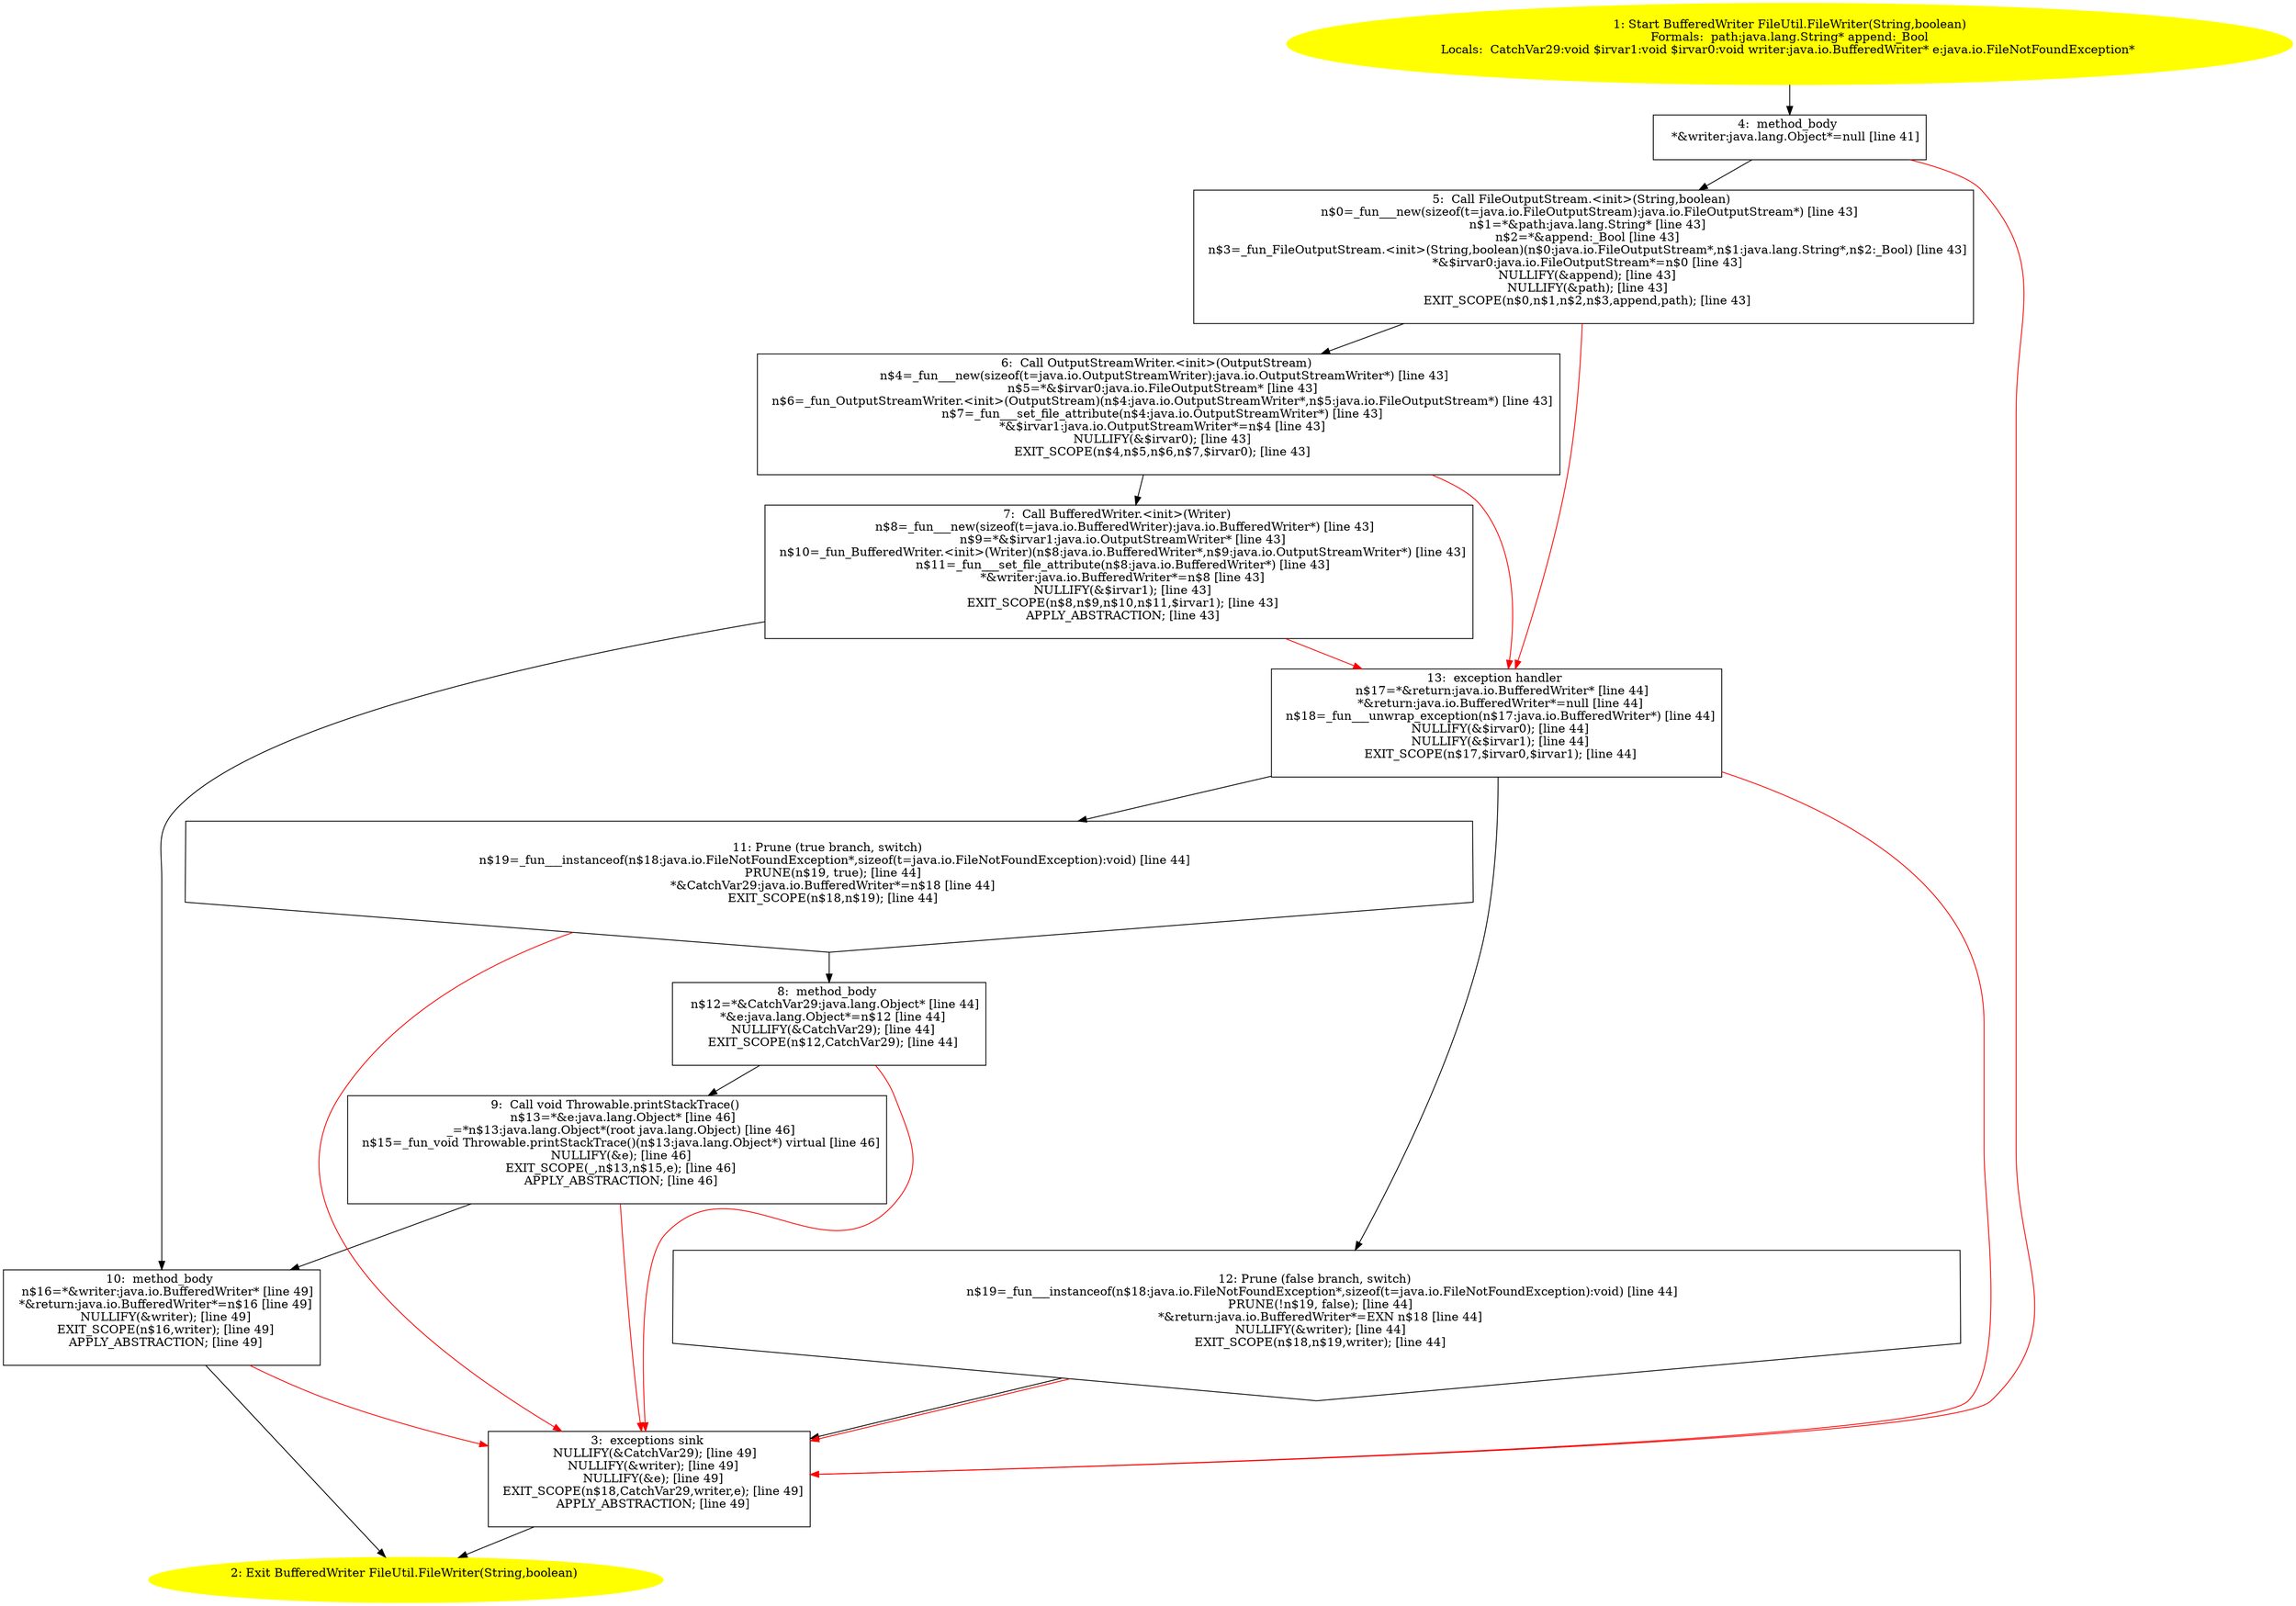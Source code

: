 /* @generated */
digraph cfg {
"com.dulishuo.util.FileUtil.FileWriter(java.lang.String,boolean):java.io.BufferedWriter.d40e7a782381759fe223ed270750925a_1" [label="1: Start BufferedWriter FileUtil.FileWriter(String,boolean)\nFormals:  path:java.lang.String* append:_Bool\nLocals:  CatchVar29:void $irvar1:void $irvar0:void writer:java.io.BufferedWriter* e:java.io.FileNotFoundException* \n  " color=yellow style=filled]
	

	 "com.dulishuo.util.FileUtil.FileWriter(java.lang.String,boolean):java.io.BufferedWriter.d40e7a782381759fe223ed270750925a_1" -> "com.dulishuo.util.FileUtil.FileWriter(java.lang.String,boolean):java.io.BufferedWriter.d40e7a782381759fe223ed270750925a_4" ;
"com.dulishuo.util.FileUtil.FileWriter(java.lang.String,boolean):java.io.BufferedWriter.d40e7a782381759fe223ed270750925a_2" [label="2: Exit BufferedWriter FileUtil.FileWriter(String,boolean) \n  " color=yellow style=filled]
	

"com.dulishuo.util.FileUtil.FileWriter(java.lang.String,boolean):java.io.BufferedWriter.d40e7a782381759fe223ed270750925a_3" [label="3:  exceptions sink \n   NULLIFY(&CatchVar29); [line 49]\n  NULLIFY(&writer); [line 49]\n  NULLIFY(&e); [line 49]\n  EXIT_SCOPE(n$18,CatchVar29,writer,e); [line 49]\n  APPLY_ABSTRACTION; [line 49]\n " shape="box"]
	

	 "com.dulishuo.util.FileUtil.FileWriter(java.lang.String,boolean):java.io.BufferedWriter.d40e7a782381759fe223ed270750925a_3" -> "com.dulishuo.util.FileUtil.FileWriter(java.lang.String,boolean):java.io.BufferedWriter.d40e7a782381759fe223ed270750925a_2" ;
"com.dulishuo.util.FileUtil.FileWriter(java.lang.String,boolean):java.io.BufferedWriter.d40e7a782381759fe223ed270750925a_4" [label="4:  method_body \n   *&writer:java.lang.Object*=null [line 41]\n " shape="box"]
	

	 "com.dulishuo.util.FileUtil.FileWriter(java.lang.String,boolean):java.io.BufferedWriter.d40e7a782381759fe223ed270750925a_4" -> "com.dulishuo.util.FileUtil.FileWriter(java.lang.String,boolean):java.io.BufferedWriter.d40e7a782381759fe223ed270750925a_5" ;
	 "com.dulishuo.util.FileUtil.FileWriter(java.lang.String,boolean):java.io.BufferedWriter.d40e7a782381759fe223ed270750925a_4" -> "com.dulishuo.util.FileUtil.FileWriter(java.lang.String,boolean):java.io.BufferedWriter.d40e7a782381759fe223ed270750925a_3" [color="red" ];
"com.dulishuo.util.FileUtil.FileWriter(java.lang.String,boolean):java.io.BufferedWriter.d40e7a782381759fe223ed270750925a_5" [label="5:  Call FileOutputStream.<init>(String,boolean) \n   n$0=_fun___new(sizeof(t=java.io.FileOutputStream):java.io.FileOutputStream*) [line 43]\n  n$1=*&path:java.lang.String* [line 43]\n  n$2=*&append:_Bool [line 43]\n  n$3=_fun_FileOutputStream.<init>(String,boolean)(n$0:java.io.FileOutputStream*,n$1:java.lang.String*,n$2:_Bool) [line 43]\n  *&$irvar0:java.io.FileOutputStream*=n$0 [line 43]\n  NULLIFY(&append); [line 43]\n  NULLIFY(&path); [line 43]\n  EXIT_SCOPE(n$0,n$1,n$2,n$3,append,path); [line 43]\n " shape="box"]
	

	 "com.dulishuo.util.FileUtil.FileWriter(java.lang.String,boolean):java.io.BufferedWriter.d40e7a782381759fe223ed270750925a_5" -> "com.dulishuo.util.FileUtil.FileWriter(java.lang.String,boolean):java.io.BufferedWriter.d40e7a782381759fe223ed270750925a_6" ;
	 "com.dulishuo.util.FileUtil.FileWriter(java.lang.String,boolean):java.io.BufferedWriter.d40e7a782381759fe223ed270750925a_5" -> "com.dulishuo.util.FileUtil.FileWriter(java.lang.String,boolean):java.io.BufferedWriter.d40e7a782381759fe223ed270750925a_13" [color="red" ];
"com.dulishuo.util.FileUtil.FileWriter(java.lang.String,boolean):java.io.BufferedWriter.d40e7a782381759fe223ed270750925a_6" [label="6:  Call OutputStreamWriter.<init>(OutputStream) \n   n$4=_fun___new(sizeof(t=java.io.OutputStreamWriter):java.io.OutputStreamWriter*) [line 43]\n  n$5=*&$irvar0:java.io.FileOutputStream* [line 43]\n  n$6=_fun_OutputStreamWriter.<init>(OutputStream)(n$4:java.io.OutputStreamWriter*,n$5:java.io.FileOutputStream*) [line 43]\n  n$7=_fun___set_file_attribute(n$4:java.io.OutputStreamWriter*) [line 43]\n  *&$irvar1:java.io.OutputStreamWriter*=n$4 [line 43]\n  NULLIFY(&$irvar0); [line 43]\n  EXIT_SCOPE(n$4,n$5,n$6,n$7,$irvar0); [line 43]\n " shape="box"]
	

	 "com.dulishuo.util.FileUtil.FileWriter(java.lang.String,boolean):java.io.BufferedWriter.d40e7a782381759fe223ed270750925a_6" -> "com.dulishuo.util.FileUtil.FileWriter(java.lang.String,boolean):java.io.BufferedWriter.d40e7a782381759fe223ed270750925a_7" ;
	 "com.dulishuo.util.FileUtil.FileWriter(java.lang.String,boolean):java.io.BufferedWriter.d40e7a782381759fe223ed270750925a_6" -> "com.dulishuo.util.FileUtil.FileWriter(java.lang.String,boolean):java.io.BufferedWriter.d40e7a782381759fe223ed270750925a_13" [color="red" ];
"com.dulishuo.util.FileUtil.FileWriter(java.lang.String,boolean):java.io.BufferedWriter.d40e7a782381759fe223ed270750925a_7" [label="7:  Call BufferedWriter.<init>(Writer) \n   n$8=_fun___new(sizeof(t=java.io.BufferedWriter):java.io.BufferedWriter*) [line 43]\n  n$9=*&$irvar1:java.io.OutputStreamWriter* [line 43]\n  n$10=_fun_BufferedWriter.<init>(Writer)(n$8:java.io.BufferedWriter*,n$9:java.io.OutputStreamWriter*) [line 43]\n  n$11=_fun___set_file_attribute(n$8:java.io.BufferedWriter*) [line 43]\n  *&writer:java.io.BufferedWriter*=n$8 [line 43]\n  NULLIFY(&$irvar1); [line 43]\n  EXIT_SCOPE(n$8,n$9,n$10,n$11,$irvar1); [line 43]\n  APPLY_ABSTRACTION; [line 43]\n " shape="box"]
	

	 "com.dulishuo.util.FileUtil.FileWriter(java.lang.String,boolean):java.io.BufferedWriter.d40e7a782381759fe223ed270750925a_7" -> "com.dulishuo.util.FileUtil.FileWriter(java.lang.String,boolean):java.io.BufferedWriter.d40e7a782381759fe223ed270750925a_10" ;
	 "com.dulishuo.util.FileUtil.FileWriter(java.lang.String,boolean):java.io.BufferedWriter.d40e7a782381759fe223ed270750925a_7" -> "com.dulishuo.util.FileUtil.FileWriter(java.lang.String,boolean):java.io.BufferedWriter.d40e7a782381759fe223ed270750925a_13" [color="red" ];
"com.dulishuo.util.FileUtil.FileWriter(java.lang.String,boolean):java.io.BufferedWriter.d40e7a782381759fe223ed270750925a_8" [label="8:  method_body \n   n$12=*&CatchVar29:java.lang.Object* [line 44]\n  *&e:java.lang.Object*=n$12 [line 44]\n  NULLIFY(&CatchVar29); [line 44]\n  EXIT_SCOPE(n$12,CatchVar29); [line 44]\n " shape="box"]
	

	 "com.dulishuo.util.FileUtil.FileWriter(java.lang.String,boolean):java.io.BufferedWriter.d40e7a782381759fe223ed270750925a_8" -> "com.dulishuo.util.FileUtil.FileWriter(java.lang.String,boolean):java.io.BufferedWriter.d40e7a782381759fe223ed270750925a_9" ;
	 "com.dulishuo.util.FileUtil.FileWriter(java.lang.String,boolean):java.io.BufferedWriter.d40e7a782381759fe223ed270750925a_8" -> "com.dulishuo.util.FileUtil.FileWriter(java.lang.String,boolean):java.io.BufferedWriter.d40e7a782381759fe223ed270750925a_3" [color="red" ];
"com.dulishuo.util.FileUtil.FileWriter(java.lang.String,boolean):java.io.BufferedWriter.d40e7a782381759fe223ed270750925a_9" [label="9:  Call void Throwable.printStackTrace() \n   n$13=*&e:java.lang.Object* [line 46]\n  _=*n$13:java.lang.Object*(root java.lang.Object) [line 46]\n  n$15=_fun_void Throwable.printStackTrace()(n$13:java.lang.Object*) virtual [line 46]\n  NULLIFY(&e); [line 46]\n  EXIT_SCOPE(_,n$13,n$15,e); [line 46]\n  APPLY_ABSTRACTION; [line 46]\n " shape="box"]
	

	 "com.dulishuo.util.FileUtil.FileWriter(java.lang.String,boolean):java.io.BufferedWriter.d40e7a782381759fe223ed270750925a_9" -> "com.dulishuo.util.FileUtil.FileWriter(java.lang.String,boolean):java.io.BufferedWriter.d40e7a782381759fe223ed270750925a_10" ;
	 "com.dulishuo.util.FileUtil.FileWriter(java.lang.String,boolean):java.io.BufferedWriter.d40e7a782381759fe223ed270750925a_9" -> "com.dulishuo.util.FileUtil.FileWriter(java.lang.String,boolean):java.io.BufferedWriter.d40e7a782381759fe223ed270750925a_3" [color="red" ];
"com.dulishuo.util.FileUtil.FileWriter(java.lang.String,boolean):java.io.BufferedWriter.d40e7a782381759fe223ed270750925a_10" [label="10:  method_body \n   n$16=*&writer:java.io.BufferedWriter* [line 49]\n  *&return:java.io.BufferedWriter*=n$16 [line 49]\n  NULLIFY(&writer); [line 49]\n  EXIT_SCOPE(n$16,writer); [line 49]\n  APPLY_ABSTRACTION; [line 49]\n " shape="box"]
	

	 "com.dulishuo.util.FileUtil.FileWriter(java.lang.String,boolean):java.io.BufferedWriter.d40e7a782381759fe223ed270750925a_10" -> "com.dulishuo.util.FileUtil.FileWriter(java.lang.String,boolean):java.io.BufferedWriter.d40e7a782381759fe223ed270750925a_2" ;
	 "com.dulishuo.util.FileUtil.FileWriter(java.lang.String,boolean):java.io.BufferedWriter.d40e7a782381759fe223ed270750925a_10" -> "com.dulishuo.util.FileUtil.FileWriter(java.lang.String,boolean):java.io.BufferedWriter.d40e7a782381759fe223ed270750925a_3" [color="red" ];
"com.dulishuo.util.FileUtil.FileWriter(java.lang.String,boolean):java.io.BufferedWriter.d40e7a782381759fe223ed270750925a_11" [label="11: Prune (true branch, switch) \n   n$19=_fun___instanceof(n$18:java.io.FileNotFoundException*,sizeof(t=java.io.FileNotFoundException):void) [line 44]\n  PRUNE(n$19, true); [line 44]\n  *&CatchVar29:java.io.BufferedWriter*=n$18 [line 44]\n  EXIT_SCOPE(n$18,n$19); [line 44]\n " shape="invhouse"]
	

	 "com.dulishuo.util.FileUtil.FileWriter(java.lang.String,boolean):java.io.BufferedWriter.d40e7a782381759fe223ed270750925a_11" -> "com.dulishuo.util.FileUtil.FileWriter(java.lang.String,boolean):java.io.BufferedWriter.d40e7a782381759fe223ed270750925a_8" ;
	 "com.dulishuo.util.FileUtil.FileWriter(java.lang.String,boolean):java.io.BufferedWriter.d40e7a782381759fe223ed270750925a_11" -> "com.dulishuo.util.FileUtil.FileWriter(java.lang.String,boolean):java.io.BufferedWriter.d40e7a782381759fe223ed270750925a_3" [color="red" ];
"com.dulishuo.util.FileUtil.FileWriter(java.lang.String,boolean):java.io.BufferedWriter.d40e7a782381759fe223ed270750925a_12" [label="12: Prune (false branch, switch) \n   n$19=_fun___instanceof(n$18:java.io.FileNotFoundException*,sizeof(t=java.io.FileNotFoundException):void) [line 44]\n  PRUNE(!n$19, false); [line 44]\n  *&return:java.io.BufferedWriter*=EXN n$18 [line 44]\n  NULLIFY(&writer); [line 44]\n  EXIT_SCOPE(n$18,n$19,writer); [line 44]\n " shape="invhouse"]
	

	 "com.dulishuo.util.FileUtil.FileWriter(java.lang.String,boolean):java.io.BufferedWriter.d40e7a782381759fe223ed270750925a_12" -> "com.dulishuo.util.FileUtil.FileWriter(java.lang.String,boolean):java.io.BufferedWriter.d40e7a782381759fe223ed270750925a_3" ;
	 "com.dulishuo.util.FileUtil.FileWriter(java.lang.String,boolean):java.io.BufferedWriter.d40e7a782381759fe223ed270750925a_12" -> "com.dulishuo.util.FileUtil.FileWriter(java.lang.String,boolean):java.io.BufferedWriter.d40e7a782381759fe223ed270750925a_3" [color="red" ];
"com.dulishuo.util.FileUtil.FileWriter(java.lang.String,boolean):java.io.BufferedWriter.d40e7a782381759fe223ed270750925a_13" [label="13:  exception handler \n   n$17=*&return:java.io.BufferedWriter* [line 44]\n  *&return:java.io.BufferedWriter*=null [line 44]\n  n$18=_fun___unwrap_exception(n$17:java.io.BufferedWriter*) [line 44]\n  NULLIFY(&$irvar0); [line 44]\n  NULLIFY(&$irvar1); [line 44]\n  EXIT_SCOPE(n$17,$irvar0,$irvar1); [line 44]\n " shape="box"]
	

	 "com.dulishuo.util.FileUtil.FileWriter(java.lang.String,boolean):java.io.BufferedWriter.d40e7a782381759fe223ed270750925a_13" -> "com.dulishuo.util.FileUtil.FileWriter(java.lang.String,boolean):java.io.BufferedWriter.d40e7a782381759fe223ed270750925a_11" ;
	 "com.dulishuo.util.FileUtil.FileWriter(java.lang.String,boolean):java.io.BufferedWriter.d40e7a782381759fe223ed270750925a_13" -> "com.dulishuo.util.FileUtil.FileWriter(java.lang.String,boolean):java.io.BufferedWriter.d40e7a782381759fe223ed270750925a_12" ;
	 "com.dulishuo.util.FileUtil.FileWriter(java.lang.String,boolean):java.io.BufferedWriter.d40e7a782381759fe223ed270750925a_13" -> "com.dulishuo.util.FileUtil.FileWriter(java.lang.String,boolean):java.io.BufferedWriter.d40e7a782381759fe223ed270750925a_3" [color="red" ];
}
